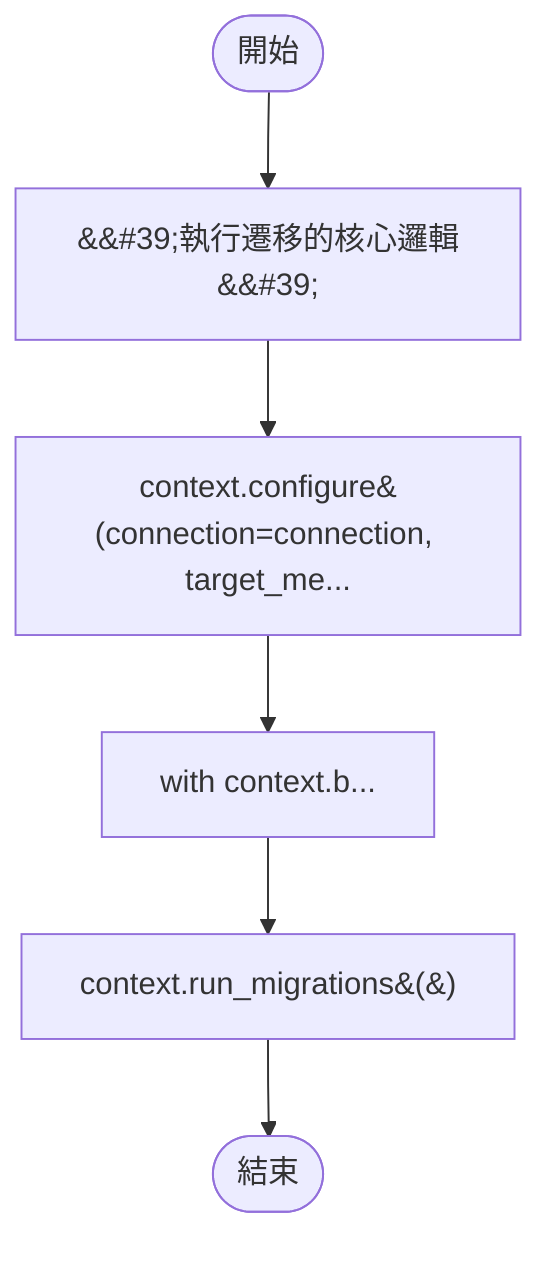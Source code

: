 flowchart TB
    n1([開始])
    n2([結束])
    n3[&amp;&#35;39;執行遷移的核心邏輯&amp;&#35;39;]
    n4[context.configure&#40;connection=connection, target_me...]
    n5[with context.b...]
    n6[context.run_migrations&#40;&#41;]
    n1 --> n3
    n3 --> n4
    n4 --> n5
    n5 --> n6
    n6 --> n2